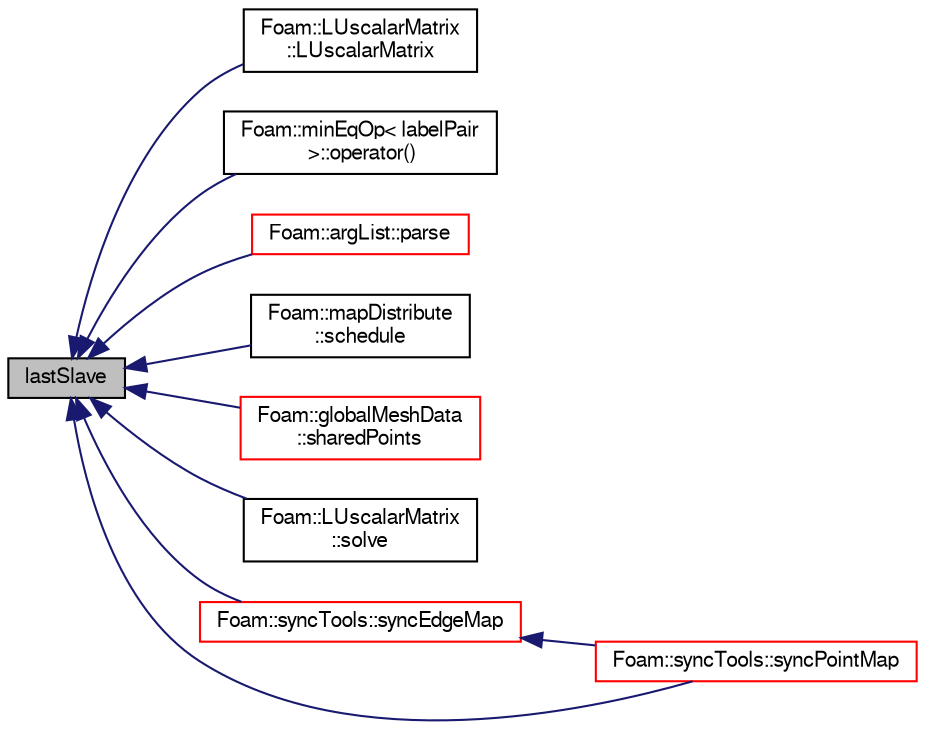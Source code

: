 digraph "lastSlave"
{
  bgcolor="transparent";
  edge [fontname="FreeSans",fontsize="10",labelfontname="FreeSans",labelfontsize="10"];
  node [fontname="FreeSans",fontsize="10",shape=record];
  rankdir="LR";
  Node15393 [label="lastSlave",height=0.2,width=0.4,color="black", fillcolor="grey75", style="filled", fontcolor="black"];
  Node15393 -> Node15394 [dir="back",color="midnightblue",fontsize="10",style="solid",fontname="FreeSans"];
  Node15394 [label="Foam::LUscalarMatrix\l::LUscalarMatrix",height=0.2,width=0.4,color="black",URL="$a27054.html#aebab11f1a492c2f8e5e99c3e138253ce",tooltip="Construct from lduMatrix and perform LU decomposition. "];
  Node15393 -> Node15395 [dir="back",color="midnightblue",fontsize="10",style="solid",fontname="FreeSans"];
  Node15395 [label="Foam::minEqOp\< labelPair\l \>::operator()",height=0.2,width=0.4,color="black",URL="$a21438.html#a5110bdded347caa6365e4d10554dfc32"];
  Node15393 -> Node15396 [dir="back",color="midnightblue",fontsize="10",style="solid",fontname="FreeSans"];
  Node15396 [label="Foam::argList::parse",height=0.2,width=0.4,color="red",URL="$a26662.html#a00aad68f835a5c0bcb8920505bb0bd10",tooltip="Parse. "];
  Node15393 -> Node15400 [dir="back",color="midnightblue",fontsize="10",style="solid",fontname="FreeSans"];
  Node15400 [label="Foam::mapDistribute\l::schedule",height=0.2,width=0.4,color="black",URL="$a27362.html#a9cc13a36c2333e556e0751aacb5e75fb",tooltip="Calculate a schedule. See above. "];
  Node15393 -> Node15401 [dir="back",color="midnightblue",fontsize="10",style="solid",fontname="FreeSans"];
  Node15401 [label="Foam::globalMeshData\l::sharedPoints",height=0.2,width=0.4,color="red",URL="$a27334.html#ab7d3835b5505a69d153631e4c4865136",tooltip="Collect coordinates of shared points on all processors. "];
  Node15393 -> Node15426 [dir="back",color="midnightblue",fontsize="10",style="solid",fontname="FreeSans"];
  Node15426 [label="Foam::LUscalarMatrix\l::solve",height=0.2,width=0.4,color="black",URL="$a27054.html#a54fd4ebdeb504badbc4a4423f5825a25"];
  Node15393 -> Node15427 [dir="back",color="midnightblue",fontsize="10",style="solid",fontname="FreeSans"];
  Node15427 [label="Foam::syncTools::syncEdgeMap",height=0.2,width=0.4,color="red",URL="$a27502.html#a154ac086463b8d7a0eed8c4539d3ab73",tooltip="Synchronize values on selected edges. "];
  Node15427 -> Node15432 [dir="back",color="midnightblue",fontsize="10",style="solid",fontname="FreeSans"];
  Node15432 [label="Foam::syncTools::syncPointMap",height=0.2,width=0.4,color="red",URL="$a27502.html#a08bdf5c6403dd4367d1714c3d5b4145d",tooltip="Synchronize values on selected points. "];
  Node15393 -> Node15432 [dir="back",color="midnightblue",fontsize="10",style="solid",fontname="FreeSans"];
}
